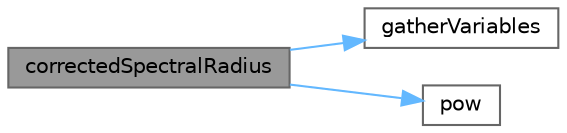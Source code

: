 digraph "correctedSpectralRadius"
{
 // LATEX_PDF_SIZE
  bgcolor="transparent";
  edge [fontname=Helvetica,fontsize=10,labelfontname=Helvetica,labelfontsize=10];
  node [fontname=Helvetica,fontsize=10,shape=box,height=0.2,width=0.4];
  rankdir="LR";
  Node1 [id="Node000001",label="correctedSpectralRadius",height=0.2,width=0.4,color="gray40", fillcolor="grey60", style="filled", fontcolor="black",tooltip="Correct spectral radius (avgLambda) for stretching."];
  Node1 -> Node2 [id="edge1_Node000001_Node000002",color="steelblue1",style="solid",tooltip=" "];
  Node2 [id="Node000002",label="gatherVariables",height=0.2,width=0.4,color="grey40", fillcolor="white", style="filled",URL="$util_8hpp.html#a7648e1f2c52290af24a78ffad125e541",tooltip="Gather a single variable from index iPoint of a 1D container."];
  Node1 -> Node3 [id="edge2_Node000001_Node000003",color="steelblue1",style="solid",tooltip=" "];
  Node3 [id="Node000003",label="pow",height=0.2,width=0.4,color="grey40", fillcolor="white", style="filled",URL="$group__SIMD.html#ga768cbdeba8e4567257959378fba27f17",tooltip=" "];
}
